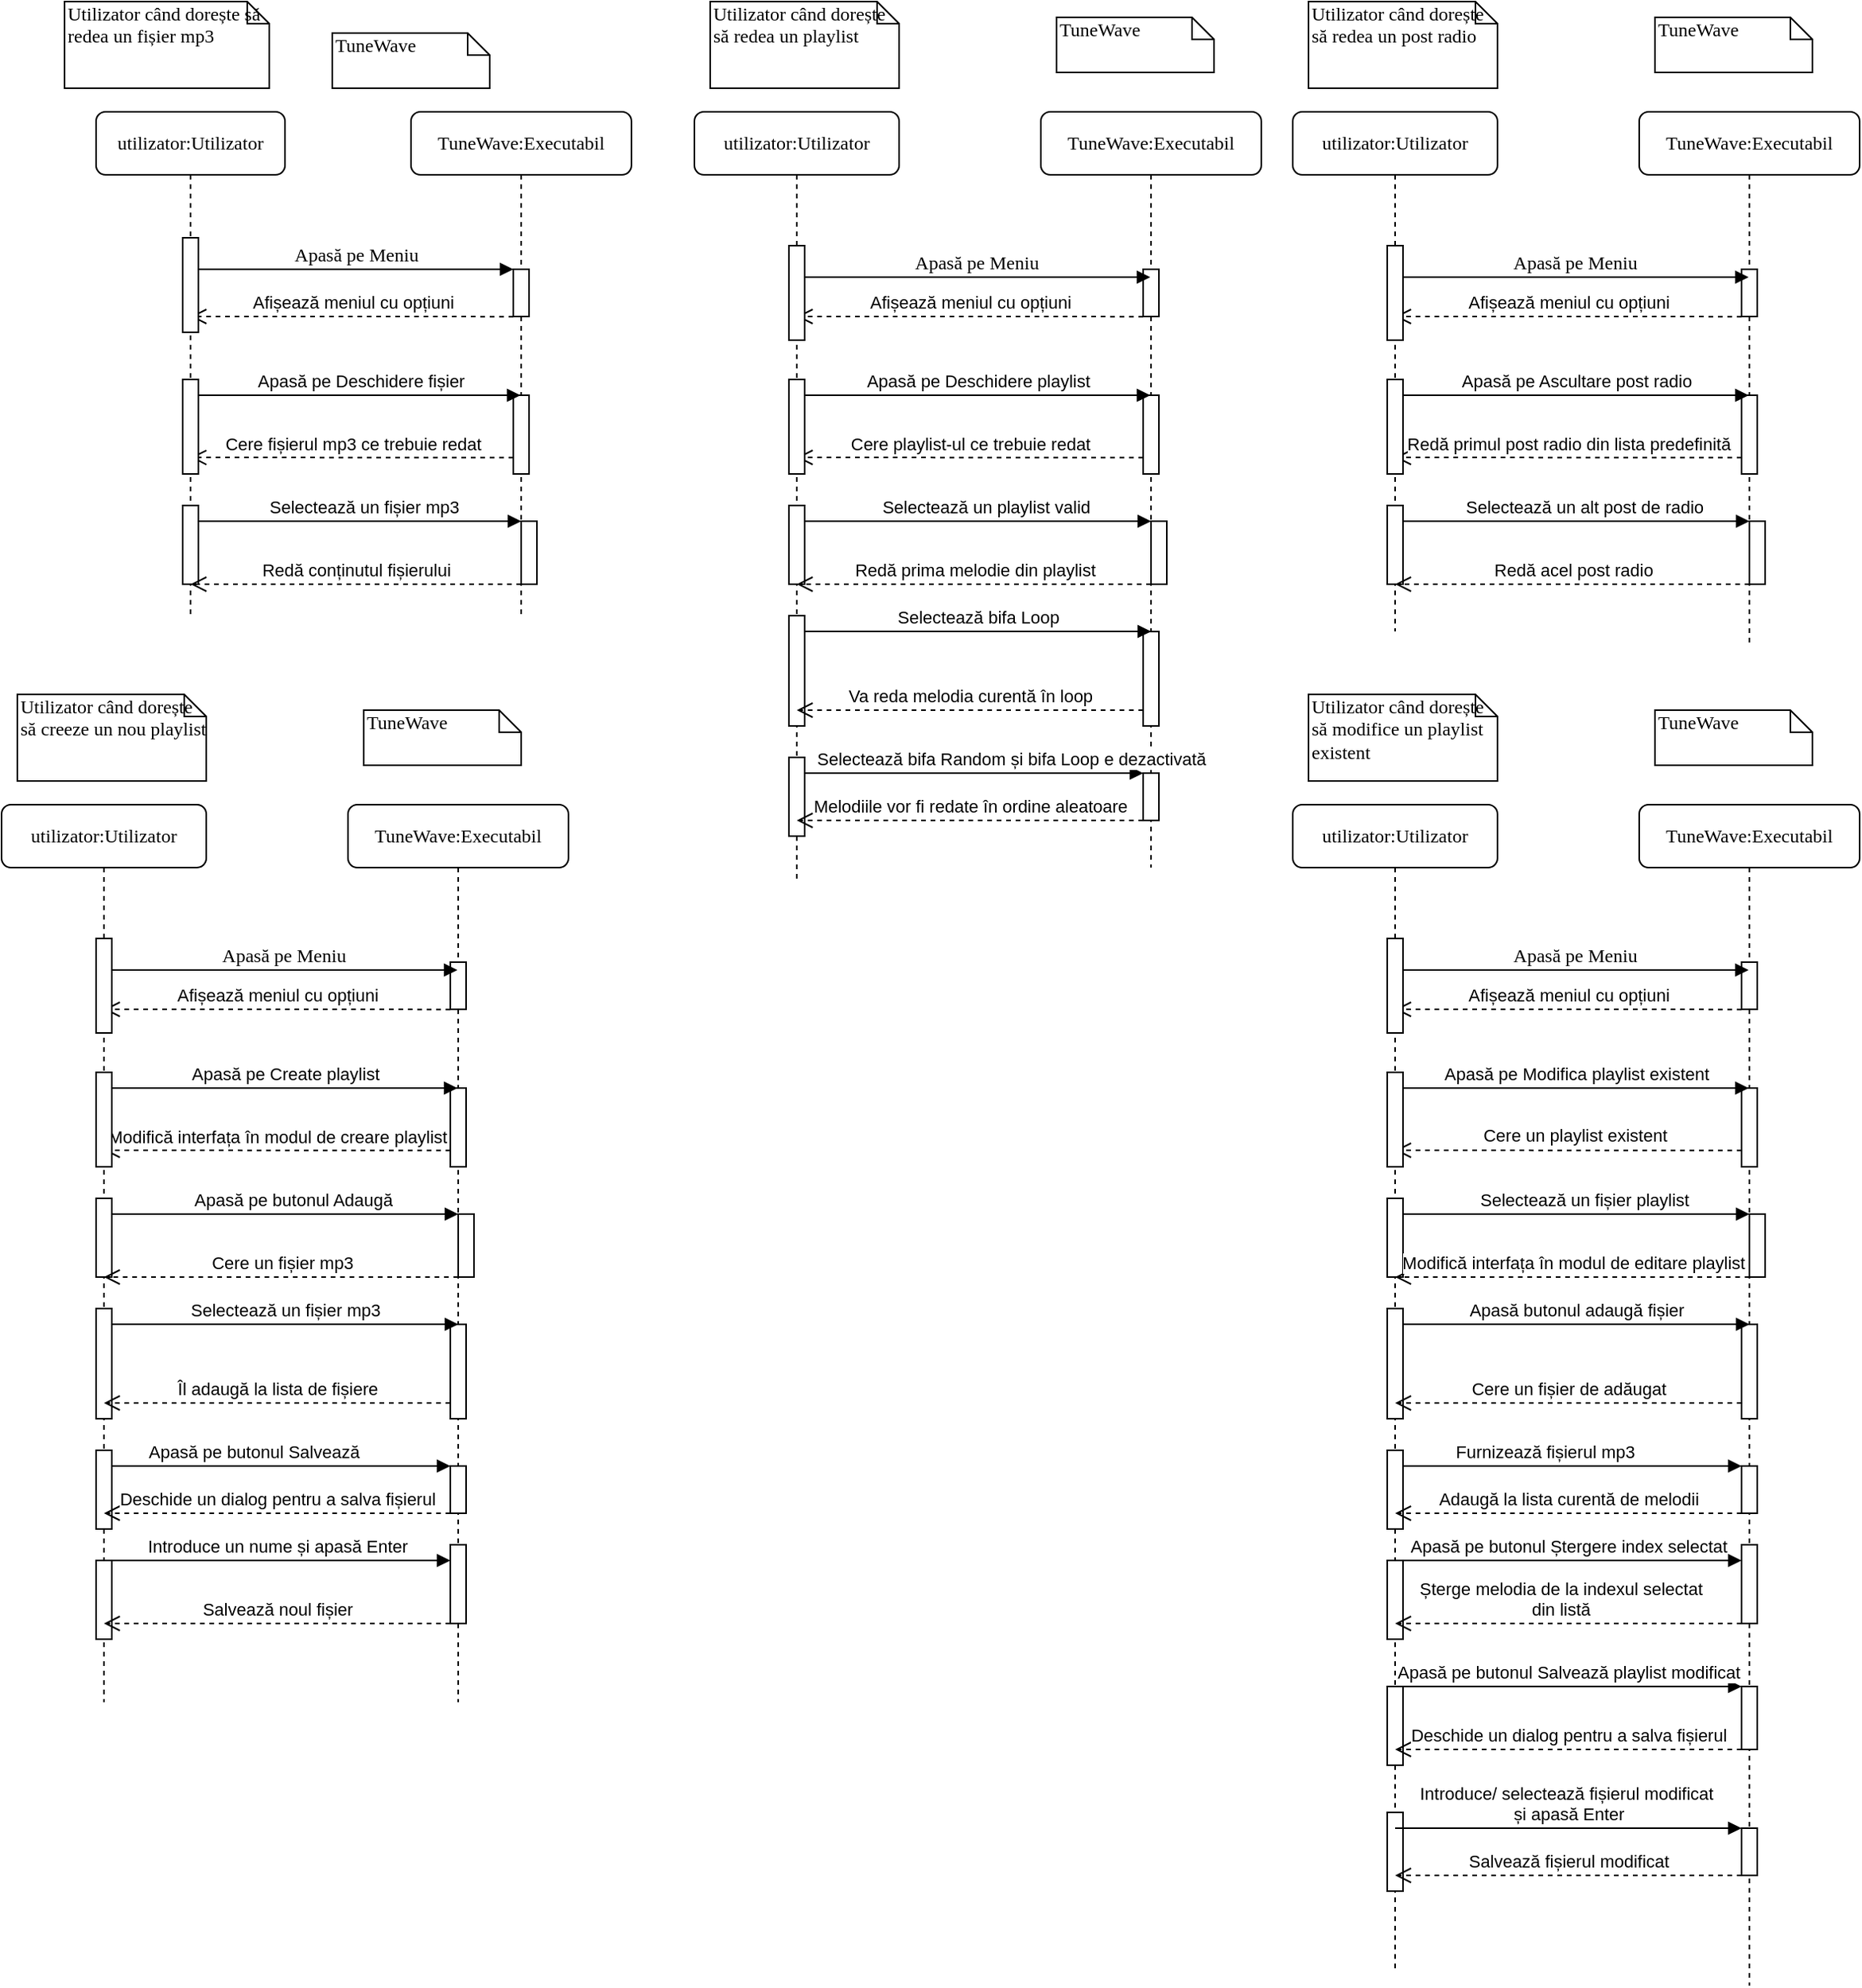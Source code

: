 <mxfile version="21.3.0" type="device">
  <diagram name="Page-1" id="13e1069c-82ec-6db2-03f1-153e76fe0fe0">
    <mxGraphModel dx="768" dy="428" grid="1" gridSize="10" guides="1" tooltips="1" connect="1" arrows="1" fold="1" page="1" pageScale="1" pageWidth="1100" pageHeight="850" background="none" math="0" shadow="0">
      <root>
        <mxCell id="0" />
        <mxCell id="1" parent="0" />
        <mxCell id="7baba1c4bc27f4b0-2" value="TuneWave:Executabil" style="shape=umlLifeline;perimeter=lifelinePerimeter;whiteSpace=wrap;html=1;container=1;collapsible=0;recursiveResize=0;outlineConnect=0;rounded=1;shadow=0;comic=0;labelBackgroundColor=none;strokeWidth=1;fontFamily=Verdana;fontSize=12;align=center;" parent="1" vertex="1">
          <mxGeometry x="290" y="80" width="140" height="320" as="geometry" />
        </mxCell>
        <mxCell id="7baba1c4bc27f4b0-10" value="" style="html=1;points=[];perimeter=orthogonalPerimeter;rounded=0;shadow=0;comic=0;labelBackgroundColor=none;strokeWidth=1;fontFamily=Verdana;fontSize=12;align=center;" parent="7baba1c4bc27f4b0-2" vertex="1">
          <mxGeometry x="65" y="100" width="10" height="30" as="geometry" />
        </mxCell>
        <mxCell id="FXzULWjpIRxWepguY-2J-3" value="Afișează meniul cu opțiuni" style="html=1;verticalAlign=bottom;endArrow=open;dashed=1;endSize=8;edgeStyle=elbowEdgeStyle;elbow=vertical;curved=0;rounded=0;" edge="1" parent="7baba1c4bc27f4b0-2" target="7baba1c4bc27f4b0-8">
          <mxGeometry relative="1" as="geometry">
            <mxPoint x="65" y="130.07" as="sourcePoint" />
            <mxPoint x="-15" y="130.07" as="targetPoint" />
          </mxGeometry>
        </mxCell>
        <mxCell id="FXzULWjpIRxWepguY-2J-9" value="" style="html=1;points=[];perimeter=orthogonalPerimeter;outlineConnect=0;targetShapes=umlLifeline;portConstraint=eastwest;newEdgeStyle={&quot;edgeStyle&quot;:&quot;elbowEdgeStyle&quot;,&quot;elbow&quot;:&quot;vertical&quot;,&quot;curved&quot;:0,&quot;rounded&quot;:0};" vertex="1" parent="7baba1c4bc27f4b0-2">
          <mxGeometry x="65" y="180" width="10" height="50" as="geometry" />
        </mxCell>
        <mxCell id="FXzULWjpIRxWepguY-2J-10" value="Cere fișierul mp3 ce trebuie redat" style="html=1;verticalAlign=bottom;endArrow=open;dashed=1;endSize=8;edgeStyle=elbowEdgeStyle;elbow=vertical;curved=0;rounded=0;" edge="1" parent="7baba1c4bc27f4b0-2" target="7baba1c4bc27f4b0-8">
          <mxGeometry relative="1" as="geometry">
            <mxPoint x="65" y="219.66" as="sourcePoint" />
            <mxPoint x="-15" y="219.66" as="targetPoint" />
          </mxGeometry>
        </mxCell>
        <mxCell id="FXzULWjpIRxWepguY-2J-18" value="" style="html=1;points=[];perimeter=orthogonalPerimeter;outlineConnect=0;targetShapes=umlLifeline;portConstraint=eastwest;newEdgeStyle={&quot;edgeStyle&quot;:&quot;elbowEdgeStyle&quot;,&quot;elbow&quot;:&quot;vertical&quot;,&quot;curved&quot;:0,&quot;rounded&quot;:0};" vertex="1" parent="7baba1c4bc27f4b0-2">
          <mxGeometry x="70" y="260" width="10" height="40" as="geometry" />
        </mxCell>
        <mxCell id="FXzULWjpIRxWepguY-2J-19" value="Selectează un fișier mp3" style="html=1;verticalAlign=bottom;endArrow=block;edgeStyle=elbowEdgeStyle;elbow=vertical;curved=0;rounded=0;" edge="1" target="FXzULWjpIRxWepguY-2J-18" parent="7baba1c4bc27f4b0-2">
          <mxGeometry x="0.429" relative="1" as="geometry">
            <mxPoint y="260" as="sourcePoint" />
            <Array as="points">
              <mxPoint x="-140" y="260" />
            </Array>
            <mxPoint as="offset" />
          </mxGeometry>
        </mxCell>
        <mxCell id="7baba1c4bc27f4b0-8" value="utilizator:Utilizator" style="shape=umlLifeline;perimeter=lifelinePerimeter;whiteSpace=wrap;html=1;container=1;collapsible=0;recursiveResize=0;outlineConnect=0;rounded=1;shadow=0;comic=0;labelBackgroundColor=none;strokeWidth=1;fontFamily=Verdana;fontSize=12;align=center;" parent="1" vertex="1">
          <mxGeometry x="90" y="80" width="120" height="320" as="geometry" />
        </mxCell>
        <mxCell id="FXzULWjpIRxWepguY-2J-2" value="" style="html=1;points=[];perimeter=orthogonalPerimeter;rounded=0;shadow=0;comic=0;labelBackgroundColor=none;strokeWidth=1;fontFamily=Verdana;fontSize=12;align=center;" vertex="1" parent="7baba1c4bc27f4b0-8">
          <mxGeometry x="55" y="80" width="10" height="60" as="geometry" />
        </mxCell>
        <mxCell id="FXzULWjpIRxWepguY-2J-7" value="" style="html=1;points=[];perimeter=orthogonalPerimeter;outlineConnect=0;targetShapes=umlLifeline;portConstraint=eastwest;newEdgeStyle={&quot;edgeStyle&quot;:&quot;elbowEdgeStyle&quot;,&quot;elbow&quot;:&quot;vertical&quot;,&quot;curved&quot;:0,&quot;rounded&quot;:0};" vertex="1" parent="7baba1c4bc27f4b0-8">
          <mxGeometry x="55" y="170" width="10" height="60" as="geometry" />
        </mxCell>
        <mxCell id="FXzULWjpIRxWepguY-2J-21" value="" style="html=1;points=[];perimeter=orthogonalPerimeter;outlineConnect=0;targetShapes=umlLifeline;portConstraint=eastwest;newEdgeStyle={&quot;edgeStyle&quot;:&quot;elbowEdgeStyle&quot;,&quot;elbow&quot;:&quot;vertical&quot;,&quot;curved&quot;:0,&quot;rounded&quot;:0};" vertex="1" parent="7baba1c4bc27f4b0-8">
          <mxGeometry x="55" y="250" width="10" height="50" as="geometry" />
        </mxCell>
        <mxCell id="7baba1c4bc27f4b0-11" value="Apasă pe Meniu" style="html=1;verticalAlign=bottom;endArrow=block;entryX=0;entryY=0;labelBackgroundColor=none;fontFamily=Verdana;fontSize=12;edgeStyle=elbowEdgeStyle;elbow=vertical;exitX=1;exitY=0.333;exitDx=0;exitDy=0;exitPerimeter=0;" parent="1" source="FXzULWjpIRxWepguY-2J-2" target="7baba1c4bc27f4b0-10" edge="1">
          <mxGeometry x="-0.002" relative="1" as="geometry">
            <mxPoint x="160" y="180" as="sourcePoint" />
            <mxPoint as="offset" />
          </mxGeometry>
        </mxCell>
        <mxCell id="7baba1c4bc27f4b0-40" value="Utilizator când dorește să redea un fișier mp3" style="shape=note;whiteSpace=wrap;html=1;size=14;verticalAlign=top;align=left;spacingTop=-6;rounded=0;shadow=0;comic=0;labelBackgroundColor=none;strokeWidth=1;fontFamily=Verdana;fontSize=12" parent="1" vertex="1">
          <mxGeometry x="70" y="10" width="130" height="55" as="geometry" />
        </mxCell>
        <mxCell id="7baba1c4bc27f4b0-41" value="TuneWave&lt;br&gt;" style="shape=note;whiteSpace=wrap;html=1;size=14;verticalAlign=top;align=left;spacingTop=-6;rounded=0;shadow=0;comic=0;labelBackgroundColor=none;strokeWidth=1;fontFamily=Verdana;fontSize=12" parent="1" vertex="1">
          <mxGeometry x="240" y="30" width="100" height="35" as="geometry" />
        </mxCell>
        <mxCell id="FXzULWjpIRxWepguY-2J-8" value="Apasă pe Deschidere fișier" style="html=1;verticalAlign=bottom;endArrow=block;edgeStyle=elbowEdgeStyle;elbow=vertical;curved=0;rounded=0;" edge="1" parent="1" source="FXzULWjpIRxWepguY-2J-7" target="7baba1c4bc27f4b0-2">
          <mxGeometry width="80" relative="1" as="geometry">
            <mxPoint x="160" y="260" as="sourcePoint" />
            <mxPoint x="225" y="260" as="targetPoint" />
            <Array as="points">
              <mxPoint x="160" y="260" />
            </Array>
          </mxGeometry>
        </mxCell>
        <mxCell id="FXzULWjpIRxWepguY-2J-20" value="Redă conținutul fișierului" style="html=1;verticalAlign=bottom;endArrow=open;dashed=1;endSize=8;edgeStyle=elbowEdgeStyle;elbow=vertical;curved=0;rounded=0;" edge="1" source="FXzULWjpIRxWepguY-2J-18" parent="1" target="7baba1c4bc27f4b0-8">
          <mxGeometry relative="1" as="geometry">
            <mxPoint x="290" y="415" as="targetPoint" />
            <Array as="points">
              <mxPoint x="320" y="380" />
            </Array>
          </mxGeometry>
        </mxCell>
        <mxCell id="FXzULWjpIRxWepguY-2J-22" value="TuneWave:Executabil" style="shape=umlLifeline;perimeter=lifelinePerimeter;whiteSpace=wrap;html=1;container=1;collapsible=0;recursiveResize=0;outlineConnect=0;rounded=1;shadow=0;comic=0;labelBackgroundColor=none;strokeWidth=1;fontFamily=Verdana;fontSize=12;align=center;" vertex="1" parent="1">
          <mxGeometry x="690" y="80" width="140" height="480" as="geometry" />
        </mxCell>
        <mxCell id="FXzULWjpIRxWepguY-2J-23" value="" style="html=1;points=[];perimeter=orthogonalPerimeter;rounded=0;shadow=0;comic=0;labelBackgroundColor=none;strokeWidth=1;fontFamily=Verdana;fontSize=12;align=center;" vertex="1" parent="FXzULWjpIRxWepguY-2J-22">
          <mxGeometry x="65" y="100" width="10" height="30" as="geometry" />
        </mxCell>
        <mxCell id="FXzULWjpIRxWepguY-2J-24" value="Afișează meniul cu opțiuni" style="html=1;verticalAlign=bottom;endArrow=open;dashed=1;endSize=8;edgeStyle=elbowEdgeStyle;elbow=vertical;curved=0;rounded=0;" edge="1" parent="FXzULWjpIRxWepguY-2J-22" target="FXzULWjpIRxWepguY-2J-29">
          <mxGeometry relative="1" as="geometry">
            <mxPoint x="65" y="130.07" as="sourcePoint" />
            <mxPoint x="-15" y="130.07" as="targetPoint" />
          </mxGeometry>
        </mxCell>
        <mxCell id="FXzULWjpIRxWepguY-2J-25" value="" style="html=1;points=[];perimeter=orthogonalPerimeter;outlineConnect=0;targetShapes=umlLifeline;portConstraint=eastwest;newEdgeStyle={&quot;edgeStyle&quot;:&quot;elbowEdgeStyle&quot;,&quot;elbow&quot;:&quot;vertical&quot;,&quot;curved&quot;:0,&quot;rounded&quot;:0};" vertex="1" parent="FXzULWjpIRxWepguY-2J-22">
          <mxGeometry x="65" y="180" width="10" height="50" as="geometry" />
        </mxCell>
        <mxCell id="FXzULWjpIRxWepguY-2J-26" value="Cere playlist-ul ce trebuie redat" style="html=1;verticalAlign=bottom;endArrow=open;dashed=1;endSize=8;edgeStyle=elbowEdgeStyle;elbow=vertical;curved=0;rounded=0;" edge="1" parent="FXzULWjpIRxWepguY-2J-22" target="FXzULWjpIRxWepguY-2J-29">
          <mxGeometry relative="1" as="geometry">
            <mxPoint x="65" y="219.66" as="sourcePoint" />
            <mxPoint x="-15" y="219.66" as="targetPoint" />
          </mxGeometry>
        </mxCell>
        <mxCell id="FXzULWjpIRxWepguY-2J-27" value="" style="html=1;points=[];perimeter=orthogonalPerimeter;outlineConnect=0;targetShapes=umlLifeline;portConstraint=eastwest;newEdgeStyle={&quot;edgeStyle&quot;:&quot;elbowEdgeStyle&quot;,&quot;elbow&quot;:&quot;vertical&quot;,&quot;curved&quot;:0,&quot;rounded&quot;:0};" vertex="1" parent="FXzULWjpIRxWepguY-2J-22">
          <mxGeometry x="70" y="260" width="10" height="40" as="geometry" />
        </mxCell>
        <mxCell id="FXzULWjpIRxWepguY-2J-28" value="Selectează un playlist valid" style="html=1;verticalAlign=bottom;endArrow=block;edgeStyle=elbowEdgeStyle;elbow=vertical;curved=0;rounded=0;" edge="1" parent="FXzULWjpIRxWepguY-2J-22" target="FXzULWjpIRxWepguY-2J-27">
          <mxGeometry x="0.429" relative="1" as="geometry">
            <mxPoint y="260" as="sourcePoint" />
            <Array as="points">
              <mxPoint x="-150" y="260" />
            </Array>
            <mxPoint as="offset" />
          </mxGeometry>
        </mxCell>
        <mxCell id="FXzULWjpIRxWepguY-2J-41" value="" style="html=1;points=[];perimeter=orthogonalPerimeter;outlineConnect=0;targetShapes=umlLifeline;portConstraint=eastwest;newEdgeStyle={&quot;edgeStyle&quot;:&quot;elbowEdgeStyle&quot;,&quot;elbow&quot;:&quot;vertical&quot;,&quot;curved&quot;:0,&quot;rounded&quot;:0};" vertex="1" parent="FXzULWjpIRxWepguY-2J-22">
          <mxGeometry x="65" y="330.07" width="10" height="59.93" as="geometry" />
        </mxCell>
        <mxCell id="FXzULWjpIRxWepguY-2J-45" value="" style="html=1;points=[];perimeter=orthogonalPerimeter;outlineConnect=0;targetShapes=umlLifeline;portConstraint=eastwest;newEdgeStyle={&quot;edgeStyle&quot;:&quot;elbowEdgeStyle&quot;,&quot;elbow&quot;:&quot;vertical&quot;,&quot;curved&quot;:0,&quot;rounded&quot;:0};" vertex="1" parent="FXzULWjpIRxWepguY-2J-22">
          <mxGeometry x="65" y="420" width="10" height="30" as="geometry" />
        </mxCell>
        <mxCell id="FXzULWjpIRxWepguY-2J-46" value="Selectează bifa Random și bifa Loop e dezactivată" style="html=1;verticalAlign=bottom;endArrow=block;edgeStyle=elbowEdgeStyle;elbow=vertical;curved=0;rounded=0;" edge="1" target="FXzULWjpIRxWepguY-2J-45" parent="FXzULWjpIRxWepguY-2J-22">
          <mxGeometry x="0.559" relative="1" as="geometry">
            <mxPoint x="-5" y="420" as="sourcePoint" />
            <Array as="points">
              <mxPoint x="-160" y="420" />
            </Array>
            <mxPoint as="offset" />
          </mxGeometry>
        </mxCell>
        <mxCell id="FXzULWjpIRxWepguY-2J-29" value="utilizator:Utilizator" style="shape=umlLifeline;perimeter=lifelinePerimeter;whiteSpace=wrap;html=1;container=1;collapsible=0;recursiveResize=0;outlineConnect=0;rounded=1;shadow=0;comic=0;labelBackgroundColor=none;strokeWidth=1;fontFamily=Verdana;fontSize=12;align=center;" vertex="1" parent="1">
          <mxGeometry x="470" y="80" width="130" height="490" as="geometry" />
        </mxCell>
        <mxCell id="FXzULWjpIRxWepguY-2J-30" value="" style="html=1;points=[];perimeter=orthogonalPerimeter;rounded=0;shadow=0;comic=0;labelBackgroundColor=none;strokeWidth=1;fontFamily=Verdana;fontSize=12;align=center;" vertex="1" parent="FXzULWjpIRxWepguY-2J-29">
          <mxGeometry x="60" y="85" width="10" height="60" as="geometry" />
        </mxCell>
        <mxCell id="FXzULWjpIRxWepguY-2J-31" value="" style="html=1;points=[];perimeter=orthogonalPerimeter;outlineConnect=0;targetShapes=umlLifeline;portConstraint=eastwest;newEdgeStyle={&quot;edgeStyle&quot;:&quot;elbowEdgeStyle&quot;,&quot;elbow&quot;:&quot;vertical&quot;,&quot;curved&quot;:0,&quot;rounded&quot;:0};" vertex="1" parent="FXzULWjpIRxWepguY-2J-29">
          <mxGeometry x="60" y="170" width="10" height="60" as="geometry" />
        </mxCell>
        <mxCell id="FXzULWjpIRxWepguY-2J-32" value="" style="html=1;points=[];perimeter=orthogonalPerimeter;outlineConnect=0;targetShapes=umlLifeline;portConstraint=eastwest;newEdgeStyle={&quot;edgeStyle&quot;:&quot;elbowEdgeStyle&quot;,&quot;elbow&quot;:&quot;vertical&quot;,&quot;curved&quot;:0,&quot;rounded&quot;:0};" vertex="1" parent="FXzULWjpIRxWepguY-2J-29">
          <mxGeometry x="60" y="250" width="10" height="50" as="geometry" />
        </mxCell>
        <mxCell id="FXzULWjpIRxWepguY-2J-44" value="" style="html=1;points=[];perimeter=orthogonalPerimeter;outlineConnect=0;targetShapes=umlLifeline;portConstraint=eastwest;newEdgeStyle={&quot;edgeStyle&quot;:&quot;elbowEdgeStyle&quot;,&quot;elbow&quot;:&quot;vertical&quot;,&quot;curved&quot;:0,&quot;rounded&quot;:0};" vertex="1" parent="FXzULWjpIRxWepguY-2J-29">
          <mxGeometry x="60" y="320" width="10" height="70" as="geometry" />
        </mxCell>
        <mxCell id="FXzULWjpIRxWepguY-2J-48" value="" style="html=1;points=[];perimeter=orthogonalPerimeter;outlineConnect=0;targetShapes=umlLifeline;portConstraint=eastwest;newEdgeStyle={&quot;edgeStyle&quot;:&quot;elbowEdgeStyle&quot;,&quot;elbow&quot;:&quot;vertical&quot;,&quot;curved&quot;:0,&quot;rounded&quot;:0};" vertex="1" parent="FXzULWjpIRxWepguY-2J-29">
          <mxGeometry x="60" y="410" width="10" height="50" as="geometry" />
        </mxCell>
        <mxCell id="FXzULWjpIRxWepguY-2J-33" value="Apasă pe Meniu" style="html=1;verticalAlign=bottom;endArrow=block;labelBackgroundColor=none;fontFamily=Verdana;fontSize=12;edgeStyle=elbowEdgeStyle;elbow=vertical;exitX=1;exitY=0.333;exitDx=0;exitDy=0;exitPerimeter=0;" edge="1" parent="1" source="FXzULWjpIRxWepguY-2J-30" target="FXzULWjpIRxWepguY-2J-22">
          <mxGeometry x="-0.002" relative="1" as="geometry">
            <mxPoint x="560" y="180" as="sourcePoint" />
            <mxPoint as="offset" />
            <mxPoint x="740" y="185" as="targetPoint" />
          </mxGeometry>
        </mxCell>
        <mxCell id="FXzULWjpIRxWepguY-2J-34" value="Utilizator când dorește să redea un playlist" style="shape=note;whiteSpace=wrap;html=1;size=14;verticalAlign=top;align=left;spacingTop=-6;rounded=0;shadow=0;comic=0;labelBackgroundColor=none;strokeWidth=1;fontFamily=Verdana;fontSize=12" vertex="1" parent="1">
          <mxGeometry x="480" y="10" width="120" height="55" as="geometry" />
        </mxCell>
        <mxCell id="FXzULWjpIRxWepguY-2J-35" value="TuneWave&lt;br&gt;" style="shape=note;whiteSpace=wrap;html=1;size=14;verticalAlign=top;align=left;spacingTop=-6;rounded=0;shadow=0;comic=0;labelBackgroundColor=none;strokeWidth=1;fontFamily=Verdana;fontSize=12" vertex="1" parent="1">
          <mxGeometry x="700" y="20" width="100" height="35" as="geometry" />
        </mxCell>
        <mxCell id="FXzULWjpIRxWepguY-2J-36" value="Apasă pe Deschidere playlist" style="html=1;verticalAlign=bottom;endArrow=block;edgeStyle=elbowEdgeStyle;elbow=vertical;curved=0;rounded=0;" edge="1" parent="1" source="FXzULWjpIRxWepguY-2J-31" target="FXzULWjpIRxWepguY-2J-22">
          <mxGeometry width="80" relative="1" as="geometry">
            <mxPoint x="560" y="260" as="sourcePoint" />
            <mxPoint x="625" y="260" as="targetPoint" />
            <Array as="points">
              <mxPoint x="560" y="260" />
            </Array>
          </mxGeometry>
        </mxCell>
        <mxCell id="FXzULWjpIRxWepguY-2J-37" value="Redă prima melodie din playlist" style="html=1;verticalAlign=bottom;endArrow=open;dashed=1;endSize=8;edgeStyle=elbowEdgeStyle;elbow=vertical;curved=0;rounded=0;" edge="1" parent="1" source="FXzULWjpIRxWepguY-2J-27" target="FXzULWjpIRxWepguY-2J-29">
          <mxGeometry relative="1" as="geometry">
            <mxPoint x="690" y="415" as="targetPoint" />
            <Array as="points">
              <mxPoint x="720" y="380" />
            </Array>
          </mxGeometry>
        </mxCell>
        <mxCell id="FXzULWjpIRxWepguY-2J-42" value="Selectează bifa Loop" style="html=1;verticalAlign=bottom;endArrow=block;edgeStyle=elbowEdgeStyle;elbow=vertical;curved=0;rounded=0;" edge="1" target="FXzULWjpIRxWepguY-2J-41" parent="1" source="FXzULWjpIRxWepguY-2J-44">
          <mxGeometry relative="1" as="geometry">
            <mxPoint x="560" y="410" as="sourcePoint" />
            <Array as="points">
              <mxPoint x="683" y="410" />
            </Array>
          </mxGeometry>
        </mxCell>
        <mxCell id="FXzULWjpIRxWepguY-2J-43" value="Va reda melodia curentă în loop" style="html=1;verticalAlign=bottom;endArrow=open;dashed=1;endSize=8;edgeStyle=elbowEdgeStyle;elbow=vertical;curved=0;rounded=0;entryX=0.5;entryY=0.857;entryDx=0;entryDy=0;entryPerimeter=0;" edge="1" source="FXzULWjpIRxWepguY-2J-41" parent="1" target="FXzULWjpIRxWepguY-2J-44">
          <mxGeometry x="0.002" relative="1" as="geometry">
            <mxPoint x="560" y="460" as="targetPoint" />
            <Array as="points">
              <mxPoint x="730" y="460" />
              <mxPoint x="730" y="450" />
            </Array>
            <mxPoint as="offset" />
          </mxGeometry>
        </mxCell>
        <mxCell id="FXzULWjpIRxWepguY-2J-47" value="Melodiile vor fi redate în ordine aleatoare" style="html=1;verticalAlign=bottom;endArrow=open;dashed=1;endSize=8;edgeStyle=elbowEdgeStyle;elbow=vertical;curved=0;rounded=0;" edge="1" source="FXzULWjpIRxWepguY-2J-45" parent="1" target="FXzULWjpIRxWepguY-2J-29">
          <mxGeometry relative="1" as="geometry">
            <mxPoint x="580" y="530" as="targetPoint" />
            <Array as="points">
              <mxPoint x="730" y="530" />
            </Array>
          </mxGeometry>
        </mxCell>
        <mxCell id="FXzULWjpIRxWepguY-2J-50" value="TuneWave:Executabil" style="shape=umlLifeline;perimeter=lifelinePerimeter;whiteSpace=wrap;html=1;container=1;collapsible=0;recursiveResize=0;outlineConnect=0;rounded=1;shadow=0;comic=0;labelBackgroundColor=none;strokeWidth=1;fontFamily=Verdana;fontSize=12;align=center;" vertex="1" parent="1">
          <mxGeometry x="1070" y="80" width="140" height="340" as="geometry" />
        </mxCell>
        <mxCell id="FXzULWjpIRxWepguY-2J-51" value="" style="html=1;points=[];perimeter=orthogonalPerimeter;rounded=0;shadow=0;comic=0;labelBackgroundColor=none;strokeWidth=1;fontFamily=Verdana;fontSize=12;align=center;" vertex="1" parent="FXzULWjpIRxWepguY-2J-50">
          <mxGeometry x="65" y="100" width="10" height="30" as="geometry" />
        </mxCell>
        <mxCell id="FXzULWjpIRxWepguY-2J-52" value="Afișează meniul cu opțiuni" style="html=1;verticalAlign=bottom;endArrow=open;dashed=1;endSize=8;edgeStyle=elbowEdgeStyle;elbow=vertical;curved=0;rounded=0;" edge="1" parent="FXzULWjpIRxWepguY-2J-50" target="FXzULWjpIRxWepguY-2J-60">
          <mxGeometry relative="1" as="geometry">
            <mxPoint x="65" y="130.07" as="sourcePoint" />
            <mxPoint x="-15" y="130.07" as="targetPoint" />
          </mxGeometry>
        </mxCell>
        <mxCell id="FXzULWjpIRxWepguY-2J-53" value="" style="html=1;points=[];perimeter=orthogonalPerimeter;outlineConnect=0;targetShapes=umlLifeline;portConstraint=eastwest;newEdgeStyle={&quot;edgeStyle&quot;:&quot;elbowEdgeStyle&quot;,&quot;elbow&quot;:&quot;vertical&quot;,&quot;curved&quot;:0,&quot;rounded&quot;:0};" vertex="1" parent="FXzULWjpIRxWepguY-2J-50">
          <mxGeometry x="65" y="180" width="10" height="50" as="geometry" />
        </mxCell>
        <mxCell id="FXzULWjpIRxWepguY-2J-54" value="Redă primul post radio din lista predefinită" style="html=1;verticalAlign=bottom;endArrow=open;dashed=1;endSize=8;edgeStyle=elbowEdgeStyle;elbow=vertical;curved=0;rounded=0;" edge="1" parent="FXzULWjpIRxWepguY-2J-50" target="FXzULWjpIRxWepguY-2J-60">
          <mxGeometry relative="1" as="geometry">
            <mxPoint x="65" y="219.66" as="sourcePoint" />
            <mxPoint x="-15" y="219.66" as="targetPoint" />
          </mxGeometry>
        </mxCell>
        <mxCell id="FXzULWjpIRxWepguY-2J-55" value="" style="html=1;points=[];perimeter=orthogonalPerimeter;outlineConnect=0;targetShapes=umlLifeline;portConstraint=eastwest;newEdgeStyle={&quot;edgeStyle&quot;:&quot;elbowEdgeStyle&quot;,&quot;elbow&quot;:&quot;vertical&quot;,&quot;curved&quot;:0,&quot;rounded&quot;:0};" vertex="1" parent="FXzULWjpIRxWepguY-2J-50">
          <mxGeometry x="70" y="260" width="10" height="40" as="geometry" />
        </mxCell>
        <mxCell id="FXzULWjpIRxWepguY-2J-56" value="Selectează un alt post de radio" style="html=1;verticalAlign=bottom;endArrow=block;edgeStyle=elbowEdgeStyle;elbow=vertical;curved=0;rounded=0;" edge="1" parent="FXzULWjpIRxWepguY-2J-50" target="FXzULWjpIRxWepguY-2J-55">
          <mxGeometry x="0.429" relative="1" as="geometry">
            <mxPoint y="260" as="sourcePoint" />
            <Array as="points">
              <mxPoint x="-150" y="260" />
            </Array>
            <mxPoint as="offset" />
          </mxGeometry>
        </mxCell>
        <mxCell id="FXzULWjpIRxWepguY-2J-60" value="utilizator:Utilizator" style="shape=umlLifeline;perimeter=lifelinePerimeter;whiteSpace=wrap;html=1;container=1;collapsible=0;recursiveResize=0;outlineConnect=0;rounded=1;shadow=0;comic=0;labelBackgroundColor=none;strokeWidth=1;fontFamily=Verdana;fontSize=12;align=center;" vertex="1" parent="1">
          <mxGeometry x="850" y="80" width="130" height="330" as="geometry" />
        </mxCell>
        <mxCell id="FXzULWjpIRxWepguY-2J-61" value="" style="html=1;points=[];perimeter=orthogonalPerimeter;rounded=0;shadow=0;comic=0;labelBackgroundColor=none;strokeWidth=1;fontFamily=Verdana;fontSize=12;align=center;" vertex="1" parent="FXzULWjpIRxWepguY-2J-60">
          <mxGeometry x="60" y="85" width="10" height="60" as="geometry" />
        </mxCell>
        <mxCell id="FXzULWjpIRxWepguY-2J-62" value="" style="html=1;points=[];perimeter=orthogonalPerimeter;outlineConnect=0;targetShapes=umlLifeline;portConstraint=eastwest;newEdgeStyle={&quot;edgeStyle&quot;:&quot;elbowEdgeStyle&quot;,&quot;elbow&quot;:&quot;vertical&quot;,&quot;curved&quot;:0,&quot;rounded&quot;:0};" vertex="1" parent="FXzULWjpIRxWepguY-2J-60">
          <mxGeometry x="60" y="170" width="10" height="60" as="geometry" />
        </mxCell>
        <mxCell id="FXzULWjpIRxWepguY-2J-63" value="" style="html=1;points=[];perimeter=orthogonalPerimeter;outlineConnect=0;targetShapes=umlLifeline;portConstraint=eastwest;newEdgeStyle={&quot;edgeStyle&quot;:&quot;elbowEdgeStyle&quot;,&quot;elbow&quot;:&quot;vertical&quot;,&quot;curved&quot;:0,&quot;rounded&quot;:0};" vertex="1" parent="FXzULWjpIRxWepguY-2J-60">
          <mxGeometry x="60" y="250" width="10" height="50" as="geometry" />
        </mxCell>
        <mxCell id="FXzULWjpIRxWepguY-2J-66" value="Apasă pe Meniu" style="html=1;verticalAlign=bottom;endArrow=block;labelBackgroundColor=none;fontFamily=Verdana;fontSize=12;edgeStyle=elbowEdgeStyle;elbow=vertical;exitX=1;exitY=0.333;exitDx=0;exitDy=0;exitPerimeter=0;" edge="1" parent="1" source="FXzULWjpIRxWepguY-2J-61" target="FXzULWjpIRxWepguY-2J-50">
          <mxGeometry x="-0.002" relative="1" as="geometry">
            <mxPoint x="940" y="180" as="sourcePoint" />
            <mxPoint as="offset" />
            <mxPoint x="1120" y="185" as="targetPoint" />
          </mxGeometry>
        </mxCell>
        <mxCell id="FXzULWjpIRxWepguY-2J-67" value="Utilizator când dorește să redea un post radio" style="shape=note;whiteSpace=wrap;html=1;size=14;verticalAlign=top;align=left;spacingTop=-6;rounded=0;shadow=0;comic=0;labelBackgroundColor=none;strokeWidth=1;fontFamily=Verdana;fontSize=12" vertex="1" parent="1">
          <mxGeometry x="860" y="10" width="120" height="55" as="geometry" />
        </mxCell>
        <mxCell id="FXzULWjpIRxWepguY-2J-68" value="TuneWave&lt;br&gt;" style="shape=note;whiteSpace=wrap;html=1;size=14;verticalAlign=top;align=left;spacingTop=-6;rounded=0;shadow=0;comic=0;labelBackgroundColor=none;strokeWidth=1;fontFamily=Verdana;fontSize=12" vertex="1" parent="1">
          <mxGeometry x="1080" y="20" width="100" height="35" as="geometry" />
        </mxCell>
        <mxCell id="FXzULWjpIRxWepguY-2J-69" value="Apasă pe Ascultare post radio" style="html=1;verticalAlign=bottom;endArrow=block;edgeStyle=elbowEdgeStyle;elbow=vertical;curved=0;rounded=0;" edge="1" parent="1" source="FXzULWjpIRxWepguY-2J-62" target="FXzULWjpIRxWepguY-2J-50">
          <mxGeometry width="80" relative="1" as="geometry">
            <mxPoint x="940" y="260" as="sourcePoint" />
            <mxPoint x="1005" y="260" as="targetPoint" />
            <Array as="points">
              <mxPoint x="940" y="260" />
            </Array>
          </mxGeometry>
        </mxCell>
        <mxCell id="FXzULWjpIRxWepguY-2J-70" value="Redă acel post radio" style="html=1;verticalAlign=bottom;endArrow=open;dashed=1;endSize=8;edgeStyle=elbowEdgeStyle;elbow=vertical;curved=0;rounded=0;" edge="1" parent="1" source="FXzULWjpIRxWepguY-2J-55" target="FXzULWjpIRxWepguY-2J-60">
          <mxGeometry relative="1" as="geometry">
            <mxPoint x="1070" y="415" as="targetPoint" />
            <Array as="points">
              <mxPoint x="1100" y="380" />
            </Array>
          </mxGeometry>
        </mxCell>
        <mxCell id="FXzULWjpIRxWepguY-2J-74" value="TuneWave:Executabil" style="shape=umlLifeline;perimeter=lifelinePerimeter;whiteSpace=wrap;html=1;container=1;collapsible=0;recursiveResize=0;outlineConnect=0;rounded=1;shadow=0;comic=0;labelBackgroundColor=none;strokeWidth=1;fontFamily=Verdana;fontSize=12;align=center;" vertex="1" parent="1">
          <mxGeometry x="250" y="520" width="140" height="570" as="geometry" />
        </mxCell>
        <mxCell id="FXzULWjpIRxWepguY-2J-75" value="" style="html=1;points=[];perimeter=orthogonalPerimeter;rounded=0;shadow=0;comic=0;labelBackgroundColor=none;strokeWidth=1;fontFamily=Verdana;fontSize=12;align=center;" vertex="1" parent="FXzULWjpIRxWepguY-2J-74">
          <mxGeometry x="65" y="100" width="10" height="30" as="geometry" />
        </mxCell>
        <mxCell id="FXzULWjpIRxWepguY-2J-76" value="Afișează meniul cu opțiuni" style="html=1;verticalAlign=bottom;endArrow=open;dashed=1;endSize=8;edgeStyle=elbowEdgeStyle;elbow=vertical;curved=0;rounded=0;" edge="1" parent="FXzULWjpIRxWepguY-2J-74" target="FXzULWjpIRxWepguY-2J-84">
          <mxGeometry relative="1" as="geometry">
            <mxPoint x="65" y="130.07" as="sourcePoint" />
            <mxPoint x="-15" y="130.07" as="targetPoint" />
          </mxGeometry>
        </mxCell>
        <mxCell id="FXzULWjpIRxWepguY-2J-77" value="" style="html=1;points=[];perimeter=orthogonalPerimeter;outlineConnect=0;targetShapes=umlLifeline;portConstraint=eastwest;newEdgeStyle={&quot;edgeStyle&quot;:&quot;elbowEdgeStyle&quot;,&quot;elbow&quot;:&quot;vertical&quot;,&quot;curved&quot;:0,&quot;rounded&quot;:0};" vertex="1" parent="FXzULWjpIRxWepguY-2J-74">
          <mxGeometry x="65" y="180" width="10" height="50" as="geometry" />
        </mxCell>
        <mxCell id="FXzULWjpIRxWepguY-2J-78" value="Modifică interfața în modul de creare playlist" style="html=1;verticalAlign=bottom;endArrow=open;dashed=1;endSize=8;edgeStyle=elbowEdgeStyle;elbow=vertical;curved=0;rounded=0;" edge="1" parent="FXzULWjpIRxWepguY-2J-74" target="FXzULWjpIRxWepguY-2J-84">
          <mxGeometry relative="1" as="geometry">
            <mxPoint x="65" y="219.66" as="sourcePoint" />
            <mxPoint x="-15" y="219.66" as="targetPoint" />
          </mxGeometry>
        </mxCell>
        <mxCell id="FXzULWjpIRxWepguY-2J-79" value="" style="html=1;points=[];perimeter=orthogonalPerimeter;outlineConnect=0;targetShapes=umlLifeline;portConstraint=eastwest;newEdgeStyle={&quot;edgeStyle&quot;:&quot;elbowEdgeStyle&quot;,&quot;elbow&quot;:&quot;vertical&quot;,&quot;curved&quot;:0,&quot;rounded&quot;:0};" vertex="1" parent="FXzULWjpIRxWepguY-2J-74">
          <mxGeometry x="70" y="260" width="10" height="40" as="geometry" />
        </mxCell>
        <mxCell id="FXzULWjpIRxWepguY-2J-80" value="Apasă pe butonul Adaugă" style="html=1;verticalAlign=bottom;endArrow=block;edgeStyle=elbowEdgeStyle;elbow=vertical;curved=0;rounded=0;" edge="1" parent="FXzULWjpIRxWepguY-2J-74" target="FXzULWjpIRxWepguY-2J-79">
          <mxGeometry x="0.429" relative="1" as="geometry">
            <mxPoint y="260" as="sourcePoint" />
            <Array as="points">
              <mxPoint x="-150" y="260" />
            </Array>
            <mxPoint as="offset" />
          </mxGeometry>
        </mxCell>
        <mxCell id="FXzULWjpIRxWepguY-2J-81" value="" style="html=1;points=[];perimeter=orthogonalPerimeter;outlineConnect=0;targetShapes=umlLifeline;portConstraint=eastwest;newEdgeStyle={&quot;edgeStyle&quot;:&quot;elbowEdgeStyle&quot;,&quot;elbow&quot;:&quot;vertical&quot;,&quot;curved&quot;:0,&quot;rounded&quot;:0};" vertex="1" parent="FXzULWjpIRxWepguY-2J-74">
          <mxGeometry x="65" y="330.07" width="10" height="59.93" as="geometry" />
        </mxCell>
        <mxCell id="FXzULWjpIRxWepguY-2J-82" value="" style="html=1;points=[];perimeter=orthogonalPerimeter;outlineConnect=0;targetShapes=umlLifeline;portConstraint=eastwest;newEdgeStyle={&quot;edgeStyle&quot;:&quot;elbowEdgeStyle&quot;,&quot;elbow&quot;:&quot;vertical&quot;,&quot;curved&quot;:0,&quot;rounded&quot;:0};" vertex="1" parent="FXzULWjpIRxWepguY-2J-74">
          <mxGeometry x="65" y="420" width="10" height="30" as="geometry" />
        </mxCell>
        <mxCell id="FXzULWjpIRxWepguY-2J-83" value="Apasă pe butonul Salvează" style="html=1;verticalAlign=bottom;endArrow=block;edgeStyle=elbowEdgeStyle;elbow=vertical;curved=0;rounded=0;" edge="1" parent="FXzULWjpIRxWepguY-2J-74" target="FXzULWjpIRxWepguY-2J-82">
          <mxGeometry x="0.342" relative="1" as="geometry">
            <mxPoint x="-5" y="420" as="sourcePoint" />
            <Array as="points">
              <mxPoint x="-160" y="420" />
            </Array>
            <mxPoint as="offset" />
          </mxGeometry>
        </mxCell>
        <mxCell id="FXzULWjpIRxWepguY-2J-101" value="" style="html=1;points=[];perimeter=orthogonalPerimeter;outlineConnect=0;targetShapes=umlLifeline;portConstraint=eastwest;newEdgeStyle={&quot;edgeStyle&quot;:&quot;elbowEdgeStyle&quot;,&quot;elbow&quot;:&quot;vertical&quot;,&quot;curved&quot;:0,&quot;rounded&quot;:0};" vertex="1" parent="FXzULWjpIRxWepguY-2J-74">
          <mxGeometry x="65" y="470" width="10" height="50" as="geometry" />
        </mxCell>
        <mxCell id="FXzULWjpIRxWepguY-2J-84" value="utilizator:Utilizator" style="shape=umlLifeline;perimeter=lifelinePerimeter;whiteSpace=wrap;html=1;container=1;collapsible=0;recursiveResize=0;outlineConnect=0;rounded=1;shadow=0;comic=0;labelBackgroundColor=none;strokeWidth=1;fontFamily=Verdana;fontSize=12;align=center;" vertex="1" parent="1">
          <mxGeometry x="30" y="520" width="130" height="570" as="geometry" />
        </mxCell>
        <mxCell id="FXzULWjpIRxWepguY-2J-85" value="" style="html=1;points=[];perimeter=orthogonalPerimeter;rounded=0;shadow=0;comic=0;labelBackgroundColor=none;strokeWidth=1;fontFamily=Verdana;fontSize=12;align=center;" vertex="1" parent="FXzULWjpIRxWepguY-2J-84">
          <mxGeometry x="60" y="85" width="10" height="60" as="geometry" />
        </mxCell>
        <mxCell id="FXzULWjpIRxWepguY-2J-86" value="" style="html=1;points=[];perimeter=orthogonalPerimeter;outlineConnect=0;targetShapes=umlLifeline;portConstraint=eastwest;newEdgeStyle={&quot;edgeStyle&quot;:&quot;elbowEdgeStyle&quot;,&quot;elbow&quot;:&quot;vertical&quot;,&quot;curved&quot;:0,&quot;rounded&quot;:0};" vertex="1" parent="FXzULWjpIRxWepguY-2J-84">
          <mxGeometry x="60" y="170" width="10" height="60" as="geometry" />
        </mxCell>
        <mxCell id="FXzULWjpIRxWepguY-2J-87" value="" style="html=1;points=[];perimeter=orthogonalPerimeter;outlineConnect=0;targetShapes=umlLifeline;portConstraint=eastwest;newEdgeStyle={&quot;edgeStyle&quot;:&quot;elbowEdgeStyle&quot;,&quot;elbow&quot;:&quot;vertical&quot;,&quot;curved&quot;:0,&quot;rounded&quot;:0};" vertex="1" parent="FXzULWjpIRxWepguY-2J-84">
          <mxGeometry x="60" y="250" width="10" height="50" as="geometry" />
        </mxCell>
        <mxCell id="FXzULWjpIRxWepguY-2J-88" value="" style="html=1;points=[];perimeter=orthogonalPerimeter;outlineConnect=0;targetShapes=umlLifeline;portConstraint=eastwest;newEdgeStyle={&quot;edgeStyle&quot;:&quot;elbowEdgeStyle&quot;,&quot;elbow&quot;:&quot;vertical&quot;,&quot;curved&quot;:0,&quot;rounded&quot;:0};" vertex="1" parent="FXzULWjpIRxWepguY-2J-84">
          <mxGeometry x="60" y="320" width="10" height="70" as="geometry" />
        </mxCell>
        <mxCell id="FXzULWjpIRxWepguY-2J-89" value="" style="html=1;points=[];perimeter=orthogonalPerimeter;outlineConnect=0;targetShapes=umlLifeline;portConstraint=eastwest;newEdgeStyle={&quot;edgeStyle&quot;:&quot;elbowEdgeStyle&quot;,&quot;elbow&quot;:&quot;vertical&quot;,&quot;curved&quot;:0,&quot;rounded&quot;:0};" vertex="1" parent="FXzULWjpIRxWepguY-2J-84">
          <mxGeometry x="60" y="410" width="10" height="50" as="geometry" />
        </mxCell>
        <mxCell id="FXzULWjpIRxWepguY-2J-104" value="" style="html=1;points=[];perimeter=orthogonalPerimeter;outlineConnect=0;targetShapes=umlLifeline;portConstraint=eastwest;newEdgeStyle={&quot;edgeStyle&quot;:&quot;elbowEdgeStyle&quot;,&quot;elbow&quot;:&quot;vertical&quot;,&quot;curved&quot;:0,&quot;rounded&quot;:0};" vertex="1" parent="FXzULWjpIRxWepguY-2J-84">
          <mxGeometry x="60" y="480" width="10" height="50" as="geometry" />
        </mxCell>
        <mxCell id="FXzULWjpIRxWepguY-2J-90" value="Apasă pe Meniu" style="html=1;verticalAlign=bottom;endArrow=block;labelBackgroundColor=none;fontFamily=Verdana;fontSize=12;edgeStyle=elbowEdgeStyle;elbow=vertical;exitX=1;exitY=0.333;exitDx=0;exitDy=0;exitPerimeter=0;" edge="1" parent="1" source="FXzULWjpIRxWepguY-2J-85" target="FXzULWjpIRxWepguY-2J-74">
          <mxGeometry x="-0.002" relative="1" as="geometry">
            <mxPoint x="120" y="620" as="sourcePoint" />
            <mxPoint as="offset" />
            <mxPoint x="300" y="625" as="targetPoint" />
          </mxGeometry>
        </mxCell>
        <mxCell id="FXzULWjpIRxWepguY-2J-91" value="Utilizator când dorește să creeze un nou playlist" style="shape=note;whiteSpace=wrap;html=1;size=14;verticalAlign=top;align=left;spacingTop=-6;rounded=0;shadow=0;comic=0;labelBackgroundColor=none;strokeWidth=1;fontFamily=Verdana;fontSize=12" vertex="1" parent="1">
          <mxGeometry x="40" y="450" width="120" height="55" as="geometry" />
        </mxCell>
        <mxCell id="FXzULWjpIRxWepguY-2J-92" value="TuneWave&lt;br&gt;" style="shape=note;whiteSpace=wrap;html=1;size=14;verticalAlign=top;align=left;spacingTop=-6;rounded=0;shadow=0;comic=0;labelBackgroundColor=none;strokeWidth=1;fontFamily=Verdana;fontSize=12" vertex="1" parent="1">
          <mxGeometry x="260" y="460" width="100" height="35" as="geometry" />
        </mxCell>
        <mxCell id="FXzULWjpIRxWepguY-2J-93" value="Apasă pe Create playlist" style="html=1;verticalAlign=bottom;endArrow=block;edgeStyle=elbowEdgeStyle;elbow=vertical;curved=0;rounded=0;" edge="1" parent="1" source="FXzULWjpIRxWepguY-2J-86" target="FXzULWjpIRxWepguY-2J-74">
          <mxGeometry width="80" relative="1" as="geometry">
            <mxPoint x="120" y="700" as="sourcePoint" />
            <mxPoint x="185" y="700" as="targetPoint" />
            <Array as="points">
              <mxPoint x="120" y="700" />
            </Array>
          </mxGeometry>
        </mxCell>
        <mxCell id="FXzULWjpIRxWepguY-2J-94" value="Cere un fișier mp3" style="html=1;verticalAlign=bottom;endArrow=open;dashed=1;endSize=8;edgeStyle=elbowEdgeStyle;elbow=vertical;curved=0;rounded=0;" edge="1" parent="1" source="FXzULWjpIRxWepguY-2J-79" target="FXzULWjpIRxWepguY-2J-84">
          <mxGeometry relative="1" as="geometry">
            <mxPoint x="250" y="855" as="targetPoint" />
            <Array as="points">
              <mxPoint x="280" y="820" />
            </Array>
          </mxGeometry>
        </mxCell>
        <mxCell id="FXzULWjpIRxWepguY-2J-95" value="Selectează un fișier mp3" style="html=1;verticalAlign=bottom;endArrow=block;edgeStyle=elbowEdgeStyle;elbow=vertical;curved=0;rounded=0;" edge="1" parent="1" source="FXzULWjpIRxWepguY-2J-88" target="FXzULWjpIRxWepguY-2J-81">
          <mxGeometry relative="1" as="geometry">
            <mxPoint x="120" y="850" as="sourcePoint" />
            <Array as="points">
              <mxPoint x="243" y="850" />
            </Array>
          </mxGeometry>
        </mxCell>
        <mxCell id="FXzULWjpIRxWepguY-2J-96" value="Îl adaugă la lista de fișiere" style="html=1;verticalAlign=bottom;endArrow=open;dashed=1;endSize=8;edgeStyle=elbowEdgeStyle;elbow=vertical;curved=0;rounded=0;entryX=0.5;entryY=0.857;entryDx=0;entryDy=0;entryPerimeter=0;" edge="1" parent="1" source="FXzULWjpIRxWepguY-2J-81" target="FXzULWjpIRxWepguY-2J-88">
          <mxGeometry x="0.002" relative="1" as="geometry">
            <mxPoint x="120" y="900" as="targetPoint" />
            <Array as="points">
              <mxPoint x="290" y="900" />
              <mxPoint x="290" y="890" />
            </Array>
            <mxPoint as="offset" />
          </mxGeometry>
        </mxCell>
        <mxCell id="FXzULWjpIRxWepguY-2J-97" value="Deschide un dialog pentru a salva fișierul" style="html=1;verticalAlign=bottom;endArrow=open;dashed=1;endSize=8;edgeStyle=elbowEdgeStyle;elbow=vertical;curved=0;rounded=0;" edge="1" parent="1" source="FXzULWjpIRxWepguY-2J-82" target="FXzULWjpIRxWepguY-2J-84">
          <mxGeometry relative="1" as="geometry">
            <mxPoint x="140" y="970" as="targetPoint" />
            <Array as="points">
              <mxPoint x="290" y="970" />
            </Array>
          </mxGeometry>
        </mxCell>
        <mxCell id="FXzULWjpIRxWepguY-2J-102" value="Introduce un nume și apasă Enter" style="html=1;verticalAlign=bottom;endArrow=block;edgeStyle=elbowEdgeStyle;elbow=vertical;curved=0;rounded=0;" edge="1" target="FXzULWjpIRxWepguY-2J-101" parent="1" source="FXzULWjpIRxWepguY-2J-84">
          <mxGeometry relative="1" as="geometry">
            <mxPoint x="240" y="990" as="sourcePoint" />
            <Array as="points">
              <mxPoint x="270" y="1000" />
            </Array>
          </mxGeometry>
        </mxCell>
        <mxCell id="FXzULWjpIRxWepguY-2J-103" value="Salvează noul fișier" style="html=1;verticalAlign=bottom;endArrow=open;dashed=1;endSize=8;edgeStyle=elbowEdgeStyle;elbow=vertical;curved=0;rounded=0;" edge="1" source="FXzULWjpIRxWepguY-2J-101" parent="1" target="FXzULWjpIRxWepguY-2J-84">
          <mxGeometry relative="1" as="geometry">
            <mxPoint x="240" y="1065" as="targetPoint" />
            <Array as="points">
              <mxPoint x="280" y="1040" />
            </Array>
          </mxGeometry>
        </mxCell>
        <mxCell id="FXzULWjpIRxWepguY-2J-105" value="TuneWave:Executabil" style="shape=umlLifeline;perimeter=lifelinePerimeter;whiteSpace=wrap;html=1;container=1;collapsible=0;recursiveResize=0;outlineConnect=0;rounded=1;shadow=0;comic=0;labelBackgroundColor=none;strokeWidth=1;fontFamily=Verdana;fontSize=12;align=center;" vertex="1" parent="1">
          <mxGeometry x="1070" y="520" width="140" height="750" as="geometry" />
        </mxCell>
        <mxCell id="FXzULWjpIRxWepguY-2J-106" value="" style="html=1;points=[];perimeter=orthogonalPerimeter;rounded=0;shadow=0;comic=0;labelBackgroundColor=none;strokeWidth=1;fontFamily=Verdana;fontSize=12;align=center;" vertex="1" parent="FXzULWjpIRxWepguY-2J-105">
          <mxGeometry x="65" y="100" width="10" height="30" as="geometry" />
        </mxCell>
        <mxCell id="FXzULWjpIRxWepguY-2J-107" value="Afișează meniul cu opțiuni" style="html=1;verticalAlign=bottom;endArrow=open;dashed=1;endSize=8;edgeStyle=elbowEdgeStyle;elbow=vertical;curved=0;rounded=0;" edge="1" parent="FXzULWjpIRxWepguY-2J-105" target="FXzULWjpIRxWepguY-2J-116">
          <mxGeometry relative="1" as="geometry">
            <mxPoint x="65" y="130.07" as="sourcePoint" />
            <mxPoint x="-15" y="130.07" as="targetPoint" />
          </mxGeometry>
        </mxCell>
        <mxCell id="FXzULWjpIRxWepguY-2J-108" value="" style="html=1;points=[];perimeter=orthogonalPerimeter;outlineConnect=0;targetShapes=umlLifeline;portConstraint=eastwest;newEdgeStyle={&quot;edgeStyle&quot;:&quot;elbowEdgeStyle&quot;,&quot;elbow&quot;:&quot;vertical&quot;,&quot;curved&quot;:0,&quot;rounded&quot;:0};" vertex="1" parent="FXzULWjpIRxWepguY-2J-105">
          <mxGeometry x="65" y="180" width="10" height="50" as="geometry" />
        </mxCell>
        <mxCell id="FXzULWjpIRxWepguY-2J-109" value="" style="html=1;verticalAlign=bottom;endArrow=open;dashed=1;endSize=8;edgeStyle=elbowEdgeStyle;elbow=vertical;curved=0;rounded=0;" edge="1" parent="FXzULWjpIRxWepguY-2J-105" target="FXzULWjpIRxWepguY-2J-116">
          <mxGeometry relative="1" as="geometry">
            <mxPoint x="65" y="219.66" as="sourcePoint" />
            <mxPoint x="-15" y="219.66" as="targetPoint" />
          </mxGeometry>
        </mxCell>
        <mxCell id="FXzULWjpIRxWepguY-2J-135" value="Cere un playlist existent" style="edgeLabel;html=1;align=center;verticalAlign=middle;resizable=0;points=[];" vertex="1" connectable="0" parent="FXzULWjpIRxWepguY-2J-109">
          <mxGeometry x="0.143" y="-2" relative="1" as="geometry">
            <mxPoint x="20" y="-8" as="offset" />
          </mxGeometry>
        </mxCell>
        <mxCell id="FXzULWjpIRxWepguY-2J-110" value="" style="html=1;points=[];perimeter=orthogonalPerimeter;outlineConnect=0;targetShapes=umlLifeline;portConstraint=eastwest;newEdgeStyle={&quot;edgeStyle&quot;:&quot;elbowEdgeStyle&quot;,&quot;elbow&quot;:&quot;vertical&quot;,&quot;curved&quot;:0,&quot;rounded&quot;:0};" vertex="1" parent="FXzULWjpIRxWepguY-2J-105">
          <mxGeometry x="70" y="260" width="10" height="40" as="geometry" />
        </mxCell>
        <mxCell id="FXzULWjpIRxWepguY-2J-111" value="Selectează un fișier playlist" style="html=1;verticalAlign=bottom;endArrow=block;edgeStyle=elbowEdgeStyle;elbow=vertical;curved=0;rounded=0;" edge="1" parent="FXzULWjpIRxWepguY-2J-105" target="FXzULWjpIRxWepguY-2J-110">
          <mxGeometry x="0.429" relative="1" as="geometry">
            <mxPoint y="260" as="sourcePoint" />
            <Array as="points">
              <mxPoint x="-150" y="260" />
            </Array>
            <mxPoint as="offset" />
          </mxGeometry>
        </mxCell>
        <mxCell id="FXzULWjpIRxWepguY-2J-112" value="" style="html=1;points=[];perimeter=orthogonalPerimeter;outlineConnect=0;targetShapes=umlLifeline;portConstraint=eastwest;newEdgeStyle={&quot;edgeStyle&quot;:&quot;elbowEdgeStyle&quot;,&quot;elbow&quot;:&quot;vertical&quot;,&quot;curved&quot;:0,&quot;rounded&quot;:0};" vertex="1" parent="FXzULWjpIRxWepguY-2J-105">
          <mxGeometry x="65" y="330.07" width="10" height="59.93" as="geometry" />
        </mxCell>
        <mxCell id="FXzULWjpIRxWepguY-2J-113" value="" style="html=1;points=[];perimeter=orthogonalPerimeter;outlineConnect=0;targetShapes=umlLifeline;portConstraint=eastwest;newEdgeStyle={&quot;edgeStyle&quot;:&quot;elbowEdgeStyle&quot;,&quot;elbow&quot;:&quot;vertical&quot;,&quot;curved&quot;:0,&quot;rounded&quot;:0};" vertex="1" parent="FXzULWjpIRxWepguY-2J-105">
          <mxGeometry x="65" y="420" width="10" height="30" as="geometry" />
        </mxCell>
        <mxCell id="FXzULWjpIRxWepguY-2J-114" value="Furnizează fișierul mp3" style="html=1;verticalAlign=bottom;endArrow=block;edgeStyle=elbowEdgeStyle;elbow=vertical;curved=0;rounded=0;" edge="1" parent="FXzULWjpIRxWepguY-2J-105" target="FXzULWjpIRxWepguY-2J-113">
          <mxGeometry x="0.342" relative="1" as="geometry">
            <mxPoint x="-5" y="420" as="sourcePoint" />
            <Array as="points">
              <mxPoint x="-160" y="420" />
            </Array>
            <mxPoint as="offset" />
          </mxGeometry>
        </mxCell>
        <mxCell id="FXzULWjpIRxWepguY-2J-115" value="" style="html=1;points=[];perimeter=orthogonalPerimeter;outlineConnect=0;targetShapes=umlLifeline;portConstraint=eastwest;newEdgeStyle={&quot;edgeStyle&quot;:&quot;elbowEdgeStyle&quot;,&quot;elbow&quot;:&quot;vertical&quot;,&quot;curved&quot;:0,&quot;rounded&quot;:0};" vertex="1" parent="FXzULWjpIRxWepguY-2J-105">
          <mxGeometry x="65" y="470" width="10" height="50" as="geometry" />
        </mxCell>
        <mxCell id="FXzULWjpIRxWepguY-2J-139" value="" style="html=1;points=[];perimeter=orthogonalPerimeter;outlineConnect=0;targetShapes=umlLifeline;portConstraint=eastwest;newEdgeStyle={&quot;edgeStyle&quot;:&quot;elbowEdgeStyle&quot;,&quot;elbow&quot;:&quot;vertical&quot;,&quot;curved&quot;:0,&quot;rounded&quot;:0};" vertex="1" parent="FXzULWjpIRxWepguY-2J-105">
          <mxGeometry x="65" y="560" width="10" height="40" as="geometry" />
        </mxCell>
        <mxCell id="FXzULWjpIRxWepguY-2J-143" value="" style="html=1;points=[];perimeter=orthogonalPerimeter;outlineConnect=0;targetShapes=umlLifeline;portConstraint=eastwest;newEdgeStyle={&quot;edgeStyle&quot;:&quot;elbowEdgeStyle&quot;,&quot;elbow&quot;:&quot;vertical&quot;,&quot;curved&quot;:0,&quot;rounded&quot;:0};" vertex="1" parent="FXzULWjpIRxWepguY-2J-105">
          <mxGeometry x="65" y="650" width="10" height="30" as="geometry" />
        </mxCell>
        <mxCell id="FXzULWjpIRxWepguY-2J-116" value="utilizator:Utilizator" style="shape=umlLifeline;perimeter=lifelinePerimeter;whiteSpace=wrap;html=1;container=1;collapsible=0;recursiveResize=0;outlineConnect=0;rounded=1;shadow=0;comic=0;labelBackgroundColor=none;strokeWidth=1;fontFamily=Verdana;fontSize=12;align=center;" vertex="1" parent="1">
          <mxGeometry x="850" y="520" width="130" height="740" as="geometry" />
        </mxCell>
        <mxCell id="FXzULWjpIRxWepguY-2J-117" value="" style="html=1;points=[];perimeter=orthogonalPerimeter;rounded=0;shadow=0;comic=0;labelBackgroundColor=none;strokeWidth=1;fontFamily=Verdana;fontSize=12;align=center;" vertex="1" parent="FXzULWjpIRxWepguY-2J-116">
          <mxGeometry x="60" y="85" width="10" height="60" as="geometry" />
        </mxCell>
        <mxCell id="FXzULWjpIRxWepguY-2J-118" value="" style="html=1;points=[];perimeter=orthogonalPerimeter;outlineConnect=0;targetShapes=umlLifeline;portConstraint=eastwest;newEdgeStyle={&quot;edgeStyle&quot;:&quot;elbowEdgeStyle&quot;,&quot;elbow&quot;:&quot;vertical&quot;,&quot;curved&quot;:0,&quot;rounded&quot;:0};" vertex="1" parent="FXzULWjpIRxWepguY-2J-116">
          <mxGeometry x="60" y="170" width="10" height="60" as="geometry" />
        </mxCell>
        <mxCell id="FXzULWjpIRxWepguY-2J-119" value="" style="html=1;points=[];perimeter=orthogonalPerimeter;outlineConnect=0;targetShapes=umlLifeline;portConstraint=eastwest;newEdgeStyle={&quot;edgeStyle&quot;:&quot;elbowEdgeStyle&quot;,&quot;elbow&quot;:&quot;vertical&quot;,&quot;curved&quot;:0,&quot;rounded&quot;:0};" vertex="1" parent="FXzULWjpIRxWepguY-2J-116">
          <mxGeometry x="60" y="250" width="10" height="50" as="geometry" />
        </mxCell>
        <mxCell id="FXzULWjpIRxWepguY-2J-120" value="" style="html=1;points=[];perimeter=orthogonalPerimeter;outlineConnect=0;targetShapes=umlLifeline;portConstraint=eastwest;newEdgeStyle={&quot;edgeStyle&quot;:&quot;elbowEdgeStyle&quot;,&quot;elbow&quot;:&quot;vertical&quot;,&quot;curved&quot;:0,&quot;rounded&quot;:0};" vertex="1" parent="FXzULWjpIRxWepguY-2J-116">
          <mxGeometry x="60" y="320" width="10" height="70" as="geometry" />
        </mxCell>
        <mxCell id="FXzULWjpIRxWepguY-2J-121" value="" style="html=1;points=[];perimeter=orthogonalPerimeter;outlineConnect=0;targetShapes=umlLifeline;portConstraint=eastwest;newEdgeStyle={&quot;edgeStyle&quot;:&quot;elbowEdgeStyle&quot;,&quot;elbow&quot;:&quot;vertical&quot;,&quot;curved&quot;:0,&quot;rounded&quot;:0};" vertex="1" parent="FXzULWjpIRxWepguY-2J-116">
          <mxGeometry x="60" y="410" width="10" height="50" as="geometry" />
        </mxCell>
        <mxCell id="FXzULWjpIRxWepguY-2J-122" value="" style="html=1;points=[];perimeter=orthogonalPerimeter;outlineConnect=0;targetShapes=umlLifeline;portConstraint=eastwest;newEdgeStyle={&quot;edgeStyle&quot;:&quot;elbowEdgeStyle&quot;,&quot;elbow&quot;:&quot;vertical&quot;,&quot;curved&quot;:0,&quot;rounded&quot;:0};" vertex="1" parent="FXzULWjpIRxWepguY-2J-116">
          <mxGeometry x="60" y="480" width="10" height="50" as="geometry" />
        </mxCell>
        <mxCell id="FXzULWjpIRxWepguY-2J-142" value="" style="html=1;points=[];perimeter=orthogonalPerimeter;outlineConnect=0;targetShapes=umlLifeline;portConstraint=eastwest;newEdgeStyle={&quot;edgeStyle&quot;:&quot;elbowEdgeStyle&quot;,&quot;elbow&quot;:&quot;vertical&quot;,&quot;curved&quot;:0,&quot;rounded&quot;:0};" vertex="1" parent="FXzULWjpIRxWepguY-2J-116">
          <mxGeometry x="60" y="560" width="10" height="50" as="geometry" />
        </mxCell>
        <mxCell id="FXzULWjpIRxWepguY-2J-146" value="" style="html=1;points=[];perimeter=orthogonalPerimeter;outlineConnect=0;targetShapes=umlLifeline;portConstraint=eastwest;newEdgeStyle={&quot;edgeStyle&quot;:&quot;elbowEdgeStyle&quot;,&quot;elbow&quot;:&quot;vertical&quot;,&quot;curved&quot;:0,&quot;rounded&quot;:0};" vertex="1" parent="FXzULWjpIRxWepguY-2J-116">
          <mxGeometry x="60" y="640" width="10" height="50" as="geometry" />
        </mxCell>
        <mxCell id="FXzULWjpIRxWepguY-2J-123" value="Apasă pe Meniu" style="html=1;verticalAlign=bottom;endArrow=block;labelBackgroundColor=none;fontFamily=Verdana;fontSize=12;edgeStyle=elbowEdgeStyle;elbow=vertical;exitX=1;exitY=0.333;exitDx=0;exitDy=0;exitPerimeter=0;" edge="1" parent="1" source="FXzULWjpIRxWepguY-2J-117" target="FXzULWjpIRxWepguY-2J-105">
          <mxGeometry x="-0.002" relative="1" as="geometry">
            <mxPoint x="940" y="620" as="sourcePoint" />
            <mxPoint as="offset" />
            <mxPoint x="1120" y="625" as="targetPoint" />
          </mxGeometry>
        </mxCell>
        <mxCell id="FXzULWjpIRxWepguY-2J-124" value="Utilizator când dorește să modifice un playlist existent" style="shape=note;whiteSpace=wrap;html=1;size=14;verticalAlign=top;align=left;spacingTop=-6;rounded=0;shadow=0;comic=0;labelBackgroundColor=none;strokeWidth=1;fontFamily=Verdana;fontSize=12" vertex="1" parent="1">
          <mxGeometry x="860" y="450" width="120" height="55" as="geometry" />
        </mxCell>
        <mxCell id="FXzULWjpIRxWepguY-2J-125" value="TuneWave&lt;br&gt;" style="shape=note;whiteSpace=wrap;html=1;size=14;verticalAlign=top;align=left;spacingTop=-6;rounded=0;shadow=0;comic=0;labelBackgroundColor=none;strokeWidth=1;fontFamily=Verdana;fontSize=12" vertex="1" parent="1">
          <mxGeometry x="1080" y="460" width="100" height="35" as="geometry" />
        </mxCell>
        <mxCell id="FXzULWjpIRxWepguY-2J-126" value="Apasă pe Modifica playlist existent" style="html=1;verticalAlign=bottom;endArrow=block;edgeStyle=elbowEdgeStyle;elbow=vertical;curved=0;rounded=0;" edge="1" parent="1" source="FXzULWjpIRxWepguY-2J-118" target="FXzULWjpIRxWepguY-2J-105">
          <mxGeometry width="80" relative="1" as="geometry">
            <mxPoint x="940" y="700" as="sourcePoint" />
            <mxPoint x="1005" y="700" as="targetPoint" />
            <Array as="points">
              <mxPoint x="940" y="700" />
            </Array>
          </mxGeometry>
        </mxCell>
        <mxCell id="FXzULWjpIRxWepguY-2J-127" value="Modifică interfața în modul de editare playlist" style="html=1;verticalAlign=bottom;endArrow=open;dashed=1;endSize=8;edgeStyle=elbowEdgeStyle;elbow=vertical;curved=0;rounded=0;" edge="1" parent="1" source="FXzULWjpIRxWepguY-2J-110" target="FXzULWjpIRxWepguY-2J-116">
          <mxGeometry relative="1" as="geometry">
            <mxPoint x="1070" y="855" as="targetPoint" />
            <Array as="points">
              <mxPoint x="1100" y="820" />
            </Array>
          </mxGeometry>
        </mxCell>
        <mxCell id="FXzULWjpIRxWepguY-2J-128" value="Apasă butonul adaugă fișier" style="html=1;verticalAlign=bottom;endArrow=block;edgeStyle=elbowEdgeStyle;elbow=vertical;curved=0;rounded=0;" edge="1" parent="1" source="FXzULWjpIRxWepguY-2J-120" target="FXzULWjpIRxWepguY-2J-112">
          <mxGeometry relative="1" as="geometry">
            <mxPoint x="940" y="850" as="sourcePoint" />
            <Array as="points">
              <mxPoint x="1063" y="850" />
            </Array>
          </mxGeometry>
        </mxCell>
        <mxCell id="FXzULWjpIRxWepguY-2J-129" value="Cere un fișier de adăugat" style="html=1;verticalAlign=bottom;endArrow=open;dashed=1;endSize=8;edgeStyle=elbowEdgeStyle;elbow=vertical;curved=0;rounded=0;entryX=0.5;entryY=0.857;entryDx=0;entryDy=0;entryPerimeter=0;" edge="1" parent="1" source="FXzULWjpIRxWepguY-2J-112" target="FXzULWjpIRxWepguY-2J-120">
          <mxGeometry x="0.002" relative="1" as="geometry">
            <mxPoint x="940" y="900" as="targetPoint" />
            <Array as="points">
              <mxPoint x="1110" y="900" />
              <mxPoint x="1110" y="890" />
            </Array>
            <mxPoint as="offset" />
          </mxGeometry>
        </mxCell>
        <mxCell id="FXzULWjpIRxWepguY-2J-130" value="Adaugă la lista curentă de melodii" style="html=1;verticalAlign=bottom;endArrow=open;dashed=1;endSize=8;edgeStyle=elbowEdgeStyle;elbow=vertical;curved=0;rounded=0;" edge="1" parent="1" source="FXzULWjpIRxWepguY-2J-113" target="FXzULWjpIRxWepguY-2J-116">
          <mxGeometry relative="1" as="geometry">
            <mxPoint x="960" y="970" as="targetPoint" />
            <Array as="points">
              <mxPoint x="1110" y="970" />
            </Array>
          </mxGeometry>
        </mxCell>
        <mxCell id="FXzULWjpIRxWepguY-2J-131" value="Apasă pe butonul Ștergere index selectat" style="html=1;verticalAlign=bottom;endArrow=block;edgeStyle=elbowEdgeStyle;elbow=vertical;curved=0;rounded=0;" edge="1" parent="1" source="FXzULWjpIRxWepguY-2J-116" target="FXzULWjpIRxWepguY-2J-115">
          <mxGeometry relative="1" as="geometry">
            <mxPoint x="1060" y="990" as="sourcePoint" />
            <Array as="points">
              <mxPoint x="1090" y="1000" />
            </Array>
          </mxGeometry>
        </mxCell>
        <mxCell id="FXzULWjpIRxWepguY-2J-132" value="Șterge melodia de la indexul selectat&lt;br&gt;din listă" style="html=1;verticalAlign=bottom;endArrow=open;dashed=1;endSize=8;edgeStyle=elbowEdgeStyle;elbow=vertical;curved=0;rounded=0;" edge="1" parent="1" source="FXzULWjpIRxWepguY-2J-115" target="FXzULWjpIRxWepguY-2J-116">
          <mxGeometry x="0.045" relative="1" as="geometry">
            <mxPoint x="1060" y="1065" as="targetPoint" />
            <Array as="points">
              <mxPoint x="1100" y="1040" />
            </Array>
            <mxPoint as="offset" />
          </mxGeometry>
        </mxCell>
        <mxCell id="FXzULWjpIRxWepguY-2J-140" value="Apasă pe butonul Salvează playlist modificat" style="html=1;verticalAlign=bottom;endArrow=block;edgeStyle=elbowEdgeStyle;elbow=vertical;curved=0;rounded=0;" edge="1" target="FXzULWjpIRxWepguY-2J-139" parent="1" source="FXzULWjpIRxWepguY-2J-116">
          <mxGeometry relative="1" as="geometry">
            <mxPoint x="1065" y="1090" as="sourcePoint" />
            <Array as="points">
              <mxPoint x="1050" y="1080" />
            </Array>
          </mxGeometry>
        </mxCell>
        <mxCell id="FXzULWjpIRxWepguY-2J-141" value="Deschide un dialog pentru a salva fișierul" style="html=1;verticalAlign=bottom;endArrow=open;dashed=1;endSize=8;edgeStyle=elbowEdgeStyle;elbow=vertical;curved=0;rounded=0;" edge="1" source="FXzULWjpIRxWepguY-2J-139" parent="1" target="FXzULWjpIRxWepguY-2J-116">
          <mxGeometry relative="1" as="geometry">
            <mxPoint x="1000" y="1120" as="targetPoint" />
            <Array as="points">
              <mxPoint x="1110" y="1120" />
            </Array>
          </mxGeometry>
        </mxCell>
        <mxCell id="FXzULWjpIRxWepguY-2J-145" value="Salvează fișierul modificat" style="html=1;verticalAlign=bottom;endArrow=open;dashed=1;endSize=8;edgeStyle=elbowEdgeStyle;elbow=vertical;curved=0;rounded=0;" edge="1" source="FXzULWjpIRxWepguY-2J-143" parent="1" target="FXzULWjpIRxWepguY-2J-116">
          <mxGeometry relative="1" as="geometry">
            <mxPoint x="1010" y="1200" as="targetPoint" />
            <Array as="points">
              <mxPoint x="1110" y="1200" />
            </Array>
          </mxGeometry>
        </mxCell>
        <mxCell id="FXzULWjpIRxWepguY-2J-144" value="Introduce/ selectează fișierul modificat&amp;nbsp;&lt;br&gt;și apasă Enter" style="html=1;verticalAlign=bottom;endArrow=block;edgeStyle=elbowEdgeStyle;elbow=vertical;curved=0;rounded=0;" edge="1" target="FXzULWjpIRxWepguY-2J-143" parent="1" source="FXzULWjpIRxWepguY-2J-116">
          <mxGeometry x="0.002" relative="1" as="geometry">
            <mxPoint x="1065" y="1170" as="sourcePoint" />
            <Array as="points">
              <mxPoint x="1000" y="1170" />
            </Array>
            <mxPoint as="offset" />
          </mxGeometry>
        </mxCell>
      </root>
    </mxGraphModel>
  </diagram>
</mxfile>
